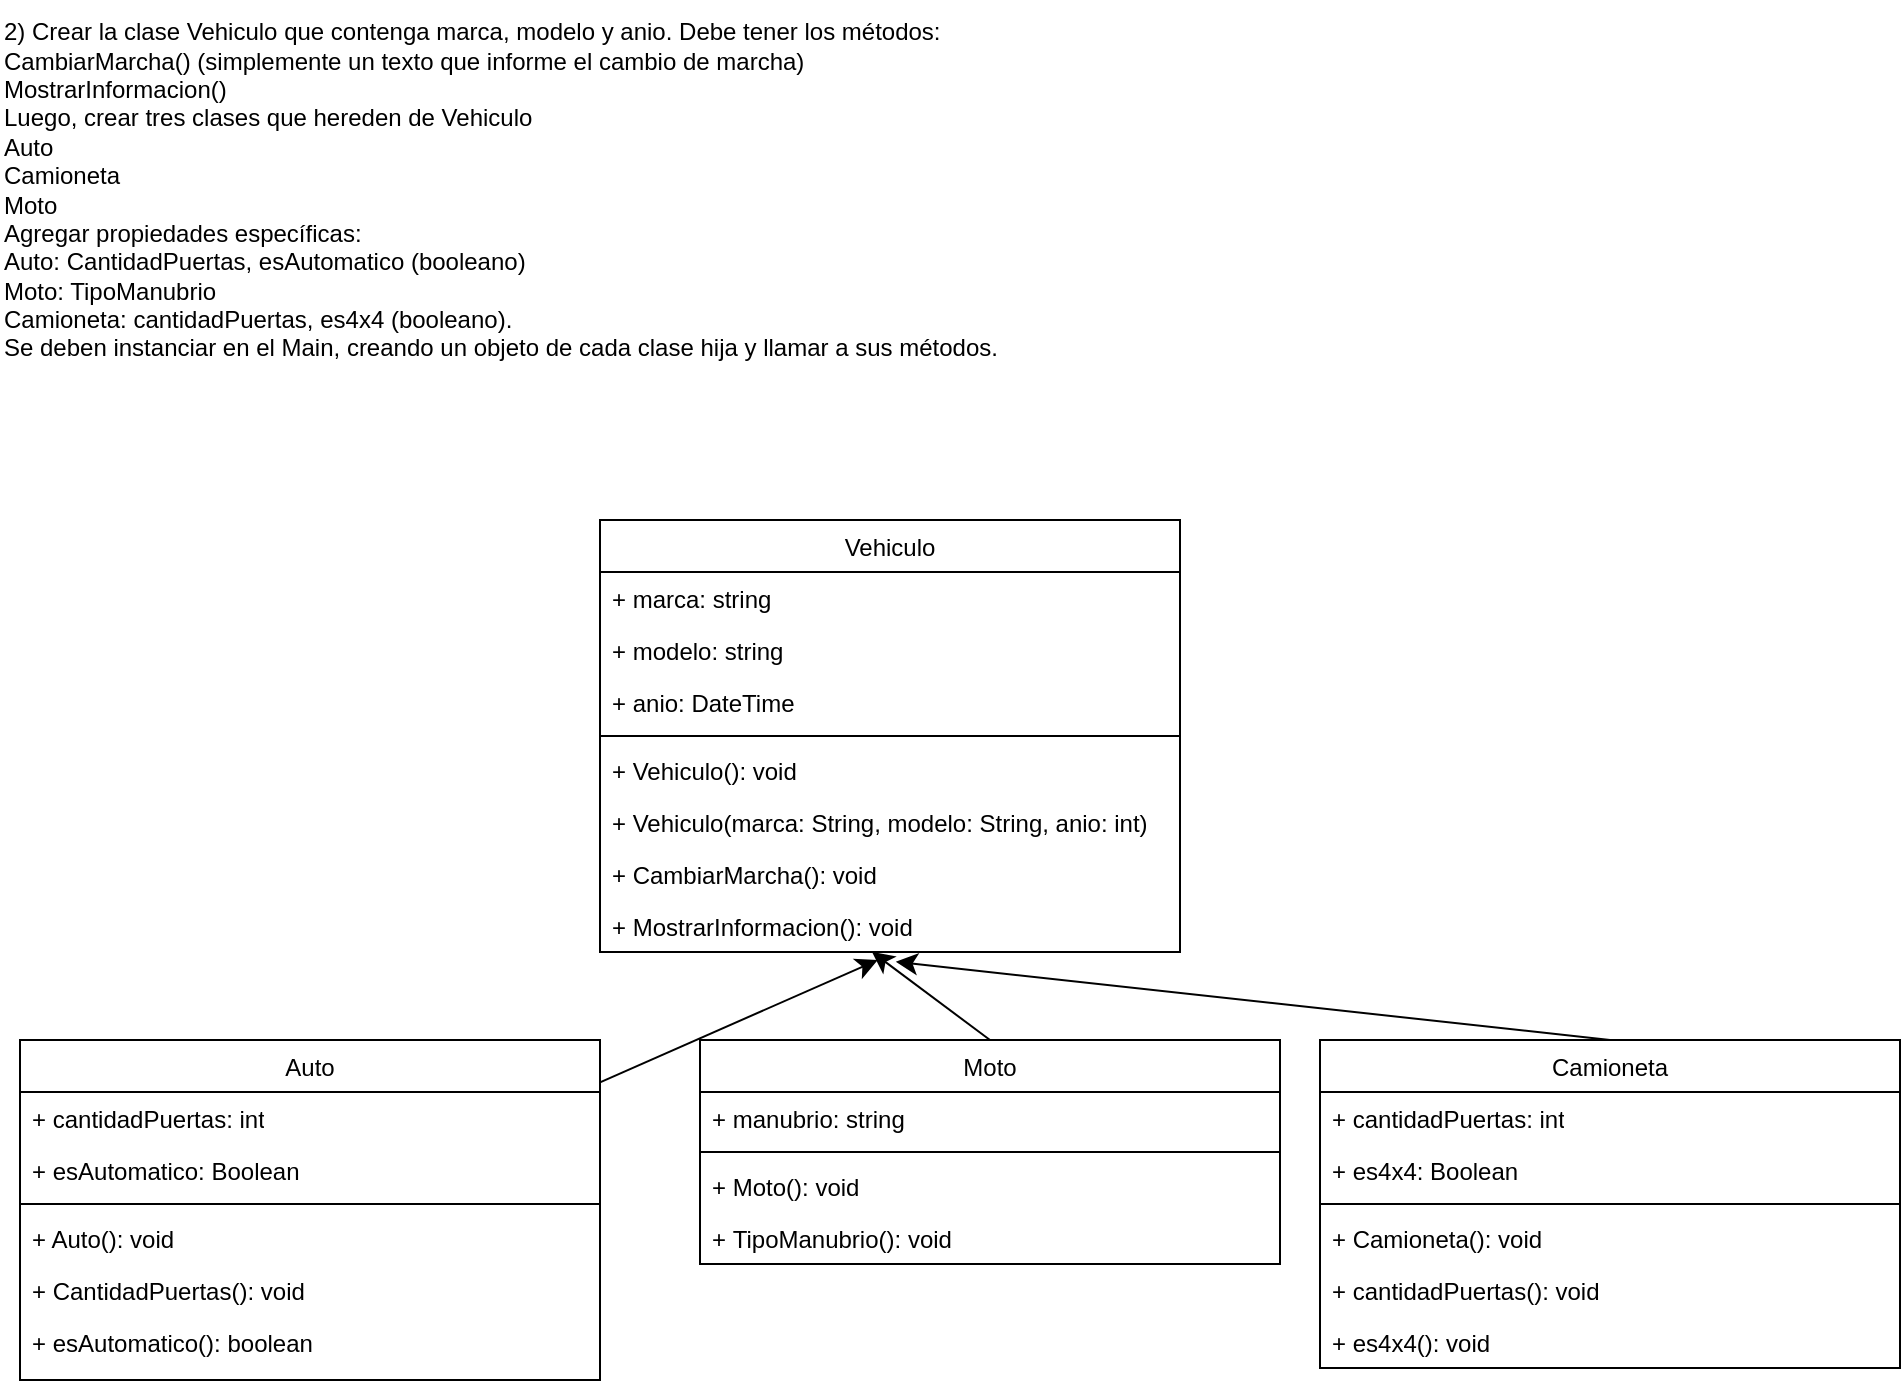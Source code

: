 <mxfile version="28.2.3">
  <diagram name="Página-1" id="AmDmr762F7mt9OA27FJe">
    <mxGraphModel dx="3206" dy="1127" grid="1" gridSize="10" guides="1" tooltips="1" connect="1" arrows="1" fold="1" page="1" pageScale="1" pageWidth="827" pageHeight="1169" math="0" shadow="0">
      <root>
        <mxCell id="0" />
        <mxCell id="1" parent="0" />
        <mxCell id="OqhiQJWQzmeeSXiI8pkJ-2" value="2) Crear la clase Vehiculo que contenga marca, modelo y anio. Debe tener los métodos:&lt;br/&gt;CambiarMarcha() (simplemente un texto que informe el cambio de marcha)&lt;br/&gt;MostrarInformacion()&lt;br/&gt;Luego, crear tres clases que hereden de Vehiculo&lt;br/&gt;Auto&lt;br/&gt;Camioneta&lt;br/&gt;Moto&lt;br/&gt;Agregar propiedades específicas:&lt;br/&gt;Auto: CantidadPuertas, esAutomatico (booleano)&lt;br/&gt;Moto: TipoManubrio&lt;br/&gt;Camioneta: cantidadPuertas, es4x4 (booleano).&lt;br/&gt;Se deben instanciar en el Main, creando un objeto de cada clase hija y llamar a sus métodos. " style="text;html=1;align=left;verticalAlign=middle;resizable=0;points=[];autosize=1;strokeColor=none;fillColor=none;" parent="1" vertex="1">
          <mxGeometry x="-230" y="260" width="520" height="190" as="geometry" />
        </mxCell>
        <mxCell id="OqhiQJWQzmeeSXiI8pkJ-3" value="&lt;span style=&quot;font-weight: 400;&quot;&gt;Vehiculo&lt;/span&gt;" style="swimlane;fontStyle=1;align=center;verticalAlign=top;childLayout=stackLayout;horizontal=1;startSize=26;horizontalStack=0;resizeParent=1;resizeParentMax=0;resizeLast=0;collapsible=1;marginBottom=0;whiteSpace=wrap;html=1;" parent="1" vertex="1">
          <mxGeometry x="70" y="520" width="290" height="216" as="geometry" />
        </mxCell>
        <mxCell id="OqhiQJWQzmeeSXiI8pkJ-4" value="+ marca: string" style="text;strokeColor=none;fillColor=none;align=left;verticalAlign=top;spacingLeft=4;spacingRight=4;overflow=hidden;rotatable=0;points=[[0,0.5],[1,0.5]];portConstraint=eastwest;whiteSpace=wrap;html=1;" parent="OqhiQJWQzmeeSXiI8pkJ-3" vertex="1">
          <mxGeometry y="26" width="290" height="26" as="geometry" />
        </mxCell>
        <mxCell id="OqhiQJWQzmeeSXiI8pkJ-5" value="+&amp;nbsp;&lt;span style=&quot;text-wrap-mode: nowrap;&quot;&gt;modelo&lt;/span&gt;: string" style="text;strokeColor=none;fillColor=none;align=left;verticalAlign=top;spacingLeft=4;spacingRight=4;overflow=hidden;rotatable=0;points=[[0,0.5],[1,0.5]];portConstraint=eastwest;whiteSpace=wrap;html=1;" parent="OqhiQJWQzmeeSXiI8pkJ-3" vertex="1">
          <mxGeometry y="52" width="290" height="26" as="geometry" />
        </mxCell>
        <mxCell id="OqhiQJWQzmeeSXiI8pkJ-6" value="+&amp;nbsp;&lt;span style=&quot;text-wrap-mode: nowrap;&quot;&gt;anio&lt;/span&gt;: DateTime" style="text;strokeColor=none;fillColor=none;align=left;verticalAlign=top;spacingLeft=4;spacingRight=4;overflow=hidden;rotatable=0;points=[[0,0.5],[1,0.5]];portConstraint=eastwest;whiteSpace=wrap;html=1;" parent="OqhiQJWQzmeeSXiI8pkJ-3" vertex="1">
          <mxGeometry y="78" width="290" height="26" as="geometry" />
        </mxCell>
        <mxCell id="OqhiQJWQzmeeSXiI8pkJ-7" value="" style="line;strokeWidth=1;fillColor=none;align=left;verticalAlign=middle;spacingTop=-1;spacingLeft=3;spacingRight=3;rotatable=0;labelPosition=right;points=[];portConstraint=eastwest;strokeColor=inherit;" parent="OqhiQJWQzmeeSXiI8pkJ-3" vertex="1">
          <mxGeometry y="104" width="290" height="8" as="geometry" />
        </mxCell>
        <mxCell id="OqhiQJWQzmeeSXiI8pkJ-8" value="+&amp;nbsp;&lt;span style=&quot;text-wrap-mode: nowrap;&quot;&gt;Vehiculo&lt;/span&gt;(): void" style="text;strokeColor=none;fillColor=none;align=left;verticalAlign=top;spacingLeft=4;spacingRight=4;overflow=hidden;rotatable=0;points=[[0,0.5],[1,0.5]];portConstraint=eastwest;whiteSpace=wrap;html=1;" parent="OqhiQJWQzmeeSXiI8pkJ-3" vertex="1">
          <mxGeometry y="112" width="290" height="26" as="geometry" />
        </mxCell>
        <mxCell id="OqhiQJWQzmeeSXiI8pkJ-9" value="+&amp;nbsp;&lt;span style=&quot;text-wrap-mode: nowrap;&quot;&gt;Vehiculo&lt;/span&gt;(marca: String, modelo: String, anio: int)" style="text;strokeColor=none;fillColor=none;align=left;verticalAlign=top;spacingLeft=4;spacingRight=4;overflow=hidden;rotatable=0;points=[[0,0.5],[1,0.5]];portConstraint=eastwest;whiteSpace=wrap;html=1;" parent="OqhiQJWQzmeeSXiI8pkJ-3" vertex="1">
          <mxGeometry y="138" width="290" height="26" as="geometry" />
        </mxCell>
        <mxCell id="OqhiQJWQzmeeSXiI8pkJ-10" value="+&amp;nbsp;&lt;span style=&quot;text-wrap-mode: nowrap;&quot;&gt;CambiarMarcha&lt;/span&gt;(): void" style="text;strokeColor=none;fillColor=none;align=left;verticalAlign=top;spacingLeft=4;spacingRight=4;overflow=hidden;rotatable=0;points=[[0,0.5],[1,0.5]];portConstraint=eastwest;whiteSpace=wrap;html=1;" parent="OqhiQJWQzmeeSXiI8pkJ-3" vertex="1">
          <mxGeometry y="164" width="290" height="26" as="geometry" />
        </mxCell>
        <mxCell id="OqhiQJWQzmeeSXiI8pkJ-11" value="+&amp;nbsp;&lt;span style=&quot;text-wrap-mode: nowrap;&quot;&gt;MostrarInformacion()&lt;/span&gt;: void" style="text;strokeColor=none;fillColor=none;align=left;verticalAlign=top;spacingLeft=4;spacingRight=4;overflow=hidden;rotatable=0;points=[[0,0.5],[1,0.5]];portConstraint=eastwest;whiteSpace=wrap;html=1;" parent="OqhiQJWQzmeeSXiI8pkJ-3" vertex="1">
          <mxGeometry y="190" width="290" height="26" as="geometry" />
        </mxCell>
        <mxCell id="OqhiQJWQzmeeSXiI8pkJ-74" value="&lt;span style=&quot;font-weight: 400;&quot;&gt;Auto&lt;/span&gt;" style="swimlane;fontStyle=1;align=center;verticalAlign=top;childLayout=stackLayout;horizontal=1;startSize=26;horizontalStack=0;resizeParent=1;resizeParentMax=0;resizeLast=0;collapsible=1;marginBottom=0;whiteSpace=wrap;html=1;" parent="1" vertex="1">
          <mxGeometry x="-220" y="780" width="290" height="170" as="geometry" />
        </mxCell>
        <mxCell id="OqhiQJWQzmeeSXiI8pkJ-75" value="+&amp;nbsp;&lt;span style=&quot;text-wrap-mode: nowrap;&quot;&gt;cantidadPuertas&lt;/span&gt;: int" style="text;strokeColor=none;fillColor=none;align=left;verticalAlign=top;spacingLeft=4;spacingRight=4;overflow=hidden;rotatable=0;points=[[0,0.5],[1,0.5]];portConstraint=eastwest;whiteSpace=wrap;html=1;" parent="OqhiQJWQzmeeSXiI8pkJ-74" vertex="1">
          <mxGeometry y="26" width="290" height="26" as="geometry" />
        </mxCell>
        <mxCell id="OqhiQJWQzmeeSXiI8pkJ-76" value="+&amp;nbsp;&lt;span style=&quot;text-wrap-mode: nowrap;&quot;&gt;esAutomatico&lt;/span&gt;: Boolean" style="text;strokeColor=none;fillColor=none;align=left;verticalAlign=top;spacingLeft=4;spacingRight=4;overflow=hidden;rotatable=0;points=[[0,0.5],[1,0.5]];portConstraint=eastwest;whiteSpace=wrap;html=1;" parent="OqhiQJWQzmeeSXiI8pkJ-74" vertex="1">
          <mxGeometry y="52" width="290" height="26" as="geometry" />
        </mxCell>
        <mxCell id="OqhiQJWQzmeeSXiI8pkJ-77" value="" style="line;strokeWidth=1;fillColor=none;align=left;verticalAlign=middle;spacingTop=-1;spacingLeft=3;spacingRight=3;rotatable=0;labelPosition=right;points=[];portConstraint=eastwest;strokeColor=inherit;" parent="OqhiQJWQzmeeSXiI8pkJ-74" vertex="1">
          <mxGeometry y="78" width="290" height="8" as="geometry" />
        </mxCell>
        <mxCell id="OqhiQJWQzmeeSXiI8pkJ-78" value="+ &lt;span style=&quot;text-wrap-mode: nowrap;&quot;&gt;Auto&lt;/span&gt;(): void" style="text;strokeColor=none;fillColor=none;align=left;verticalAlign=top;spacingLeft=4;spacingRight=4;overflow=hidden;rotatable=0;points=[[0,0.5],[1,0.5]];portConstraint=eastwest;whiteSpace=wrap;html=1;" parent="OqhiQJWQzmeeSXiI8pkJ-74" vertex="1">
          <mxGeometry y="86" width="290" height="26" as="geometry" />
        </mxCell>
        <mxCell id="OqhiQJWQzmeeSXiI8pkJ-79" value="+&amp;nbsp;&lt;span style=&quot;text-wrap-mode: nowrap;&quot;&gt;CantidadPuertas&lt;/span&gt;(): void" style="text;strokeColor=none;fillColor=none;align=left;verticalAlign=top;spacingLeft=4;spacingRight=4;overflow=hidden;rotatable=0;points=[[0,0.5],[1,0.5]];portConstraint=eastwest;whiteSpace=wrap;html=1;" parent="OqhiQJWQzmeeSXiI8pkJ-74" vertex="1">
          <mxGeometry y="112" width="290" height="26" as="geometry" />
        </mxCell>
        <mxCell id="OqhiQJWQzmeeSXiI8pkJ-80" value="+&amp;nbsp;&lt;span style=&quot;text-wrap-mode: nowrap;&quot;&gt;esAutomatico&lt;/span&gt;&lt;span style=&quot;text-wrap-mode: nowrap;&quot;&gt;()&lt;/span&gt;: boolean" style="text;strokeColor=none;fillColor=none;align=left;verticalAlign=top;spacingLeft=4;spacingRight=4;overflow=hidden;rotatable=0;points=[[0,0.5],[1,0.5]];portConstraint=eastwest;whiteSpace=wrap;html=1;" parent="OqhiQJWQzmeeSXiI8pkJ-74" vertex="1">
          <mxGeometry y="138" width="290" height="32" as="geometry" />
        </mxCell>
        <mxCell id="OqhiQJWQzmeeSXiI8pkJ-81" value="&lt;span style=&quot;font-weight: 400;&quot;&gt;Moto&lt;/span&gt;" style="swimlane;fontStyle=1;align=center;verticalAlign=top;childLayout=stackLayout;horizontal=1;startSize=26;horizontalStack=0;resizeParent=1;resizeParentMax=0;resizeLast=0;collapsible=1;marginBottom=0;whiteSpace=wrap;html=1;" parent="1" vertex="1">
          <mxGeometry x="120" y="780" width="290" height="112" as="geometry" />
        </mxCell>
        <mxCell id="OqhiQJWQzmeeSXiI8pkJ-82" value="+ &lt;span style=&quot;text-wrap-mode: nowrap;&quot;&gt;manubrio&lt;/span&gt;: string" style="text;strokeColor=none;fillColor=none;align=left;verticalAlign=top;spacingLeft=4;spacingRight=4;overflow=hidden;rotatable=0;points=[[0,0.5],[1,0.5]];portConstraint=eastwest;whiteSpace=wrap;html=1;" parent="OqhiQJWQzmeeSXiI8pkJ-81" vertex="1">
          <mxGeometry y="26" width="290" height="26" as="geometry" />
        </mxCell>
        <mxCell id="OqhiQJWQzmeeSXiI8pkJ-83" value="" style="line;strokeWidth=1;fillColor=none;align=left;verticalAlign=middle;spacingTop=-1;spacingLeft=3;spacingRight=3;rotatable=0;labelPosition=right;points=[];portConstraint=eastwest;strokeColor=inherit;" parent="OqhiQJWQzmeeSXiI8pkJ-81" vertex="1">
          <mxGeometry y="52" width="290" height="8" as="geometry" />
        </mxCell>
        <mxCell id="OqhiQJWQzmeeSXiI8pkJ-84" value="+ &lt;span style=&quot;text-wrap-mode: nowrap;&quot;&gt;Moto&lt;/span&gt;(): void" style="text;strokeColor=none;fillColor=none;align=left;verticalAlign=top;spacingLeft=4;spacingRight=4;overflow=hidden;rotatable=0;points=[[0,0.5],[1,0.5]];portConstraint=eastwest;whiteSpace=wrap;html=1;" parent="OqhiQJWQzmeeSXiI8pkJ-81" vertex="1">
          <mxGeometry y="60" width="290" height="26" as="geometry" />
        </mxCell>
        <mxCell id="OqhiQJWQzmeeSXiI8pkJ-85" value="+&amp;nbsp;&lt;span style=&quot;text-wrap-mode: nowrap;&quot;&gt;TipoManubrio&lt;/span&gt;(): void" style="text;strokeColor=none;fillColor=none;align=left;verticalAlign=top;spacingLeft=4;spacingRight=4;overflow=hidden;rotatable=0;points=[[0,0.5],[1,0.5]];portConstraint=eastwest;whiteSpace=wrap;html=1;" parent="OqhiQJWQzmeeSXiI8pkJ-81" vertex="1">
          <mxGeometry y="86" width="290" height="26" as="geometry" />
        </mxCell>
        <mxCell id="OqhiQJWQzmeeSXiI8pkJ-86" style="edgeStyle=none;curved=1;rounded=0;orthogonalLoop=1;jettySize=auto;html=1;exitX=0.5;exitY=0;exitDx=0;exitDy=0;fontSize=12;startSize=8;endSize=8;entryX=0.51;entryY=1.188;entryDx=0;entryDy=0;entryPerimeter=0;" parent="1" source="OqhiQJWQzmeeSXiI8pkJ-87" target="OqhiQJWQzmeeSXiI8pkJ-11" edge="1">
          <mxGeometry relative="1" as="geometry">
            <mxPoint x="210" y="740" as="targetPoint" />
          </mxGeometry>
        </mxCell>
        <mxCell id="OqhiQJWQzmeeSXiI8pkJ-87" value="&lt;span style=&quot;font-weight: 400;&quot;&gt;Camioneta&lt;/span&gt;" style="swimlane;fontStyle=1;align=center;verticalAlign=top;childLayout=stackLayout;horizontal=1;startSize=26;horizontalStack=0;resizeParent=1;resizeParentMax=0;resizeLast=0;collapsible=1;marginBottom=0;whiteSpace=wrap;html=1;" parent="1" vertex="1">
          <mxGeometry x="430" y="780" width="290" height="164" as="geometry" />
        </mxCell>
        <mxCell id="OqhiQJWQzmeeSXiI8pkJ-88" value="+ &lt;span style=&quot;text-wrap-mode: nowrap;&quot;&gt;cantidadPuertas&lt;/span&gt;: int" style="text;strokeColor=none;fillColor=none;align=left;verticalAlign=top;spacingLeft=4;spacingRight=4;overflow=hidden;rotatable=0;points=[[0,0.5],[1,0.5]];portConstraint=eastwest;whiteSpace=wrap;html=1;" parent="OqhiQJWQzmeeSXiI8pkJ-87" vertex="1">
          <mxGeometry y="26" width="290" height="26" as="geometry" />
        </mxCell>
        <mxCell id="OqhiQJWQzmeeSXiI8pkJ-89" value="+ &lt;span style=&quot;text-wrap-mode: nowrap;&quot;&gt;es4x4&lt;/span&gt;: Boolean" style="text;strokeColor=none;fillColor=none;align=left;verticalAlign=top;spacingLeft=4;spacingRight=4;overflow=hidden;rotatable=0;points=[[0,0.5],[1,0.5]];portConstraint=eastwest;whiteSpace=wrap;html=1;" parent="OqhiQJWQzmeeSXiI8pkJ-87" vertex="1">
          <mxGeometry y="52" width="290" height="26" as="geometry" />
        </mxCell>
        <mxCell id="OqhiQJWQzmeeSXiI8pkJ-90" value="" style="line;strokeWidth=1;fillColor=none;align=left;verticalAlign=middle;spacingTop=-1;spacingLeft=3;spacingRight=3;rotatable=0;labelPosition=right;points=[];portConstraint=eastwest;strokeColor=inherit;" parent="OqhiQJWQzmeeSXiI8pkJ-87" vertex="1">
          <mxGeometry y="78" width="290" height="8" as="geometry" />
        </mxCell>
        <mxCell id="OqhiQJWQzmeeSXiI8pkJ-91" value="+&amp;nbsp;&lt;span style=&quot;text-align: center;&quot;&gt;Camioneta&lt;/span&gt;(): void" style="text;strokeColor=none;fillColor=none;align=left;verticalAlign=top;spacingLeft=4;spacingRight=4;overflow=hidden;rotatable=0;points=[[0,0.5],[1,0.5]];portConstraint=eastwest;whiteSpace=wrap;html=1;" parent="OqhiQJWQzmeeSXiI8pkJ-87" vertex="1">
          <mxGeometry y="86" width="290" height="26" as="geometry" />
        </mxCell>
        <mxCell id="OqhiQJWQzmeeSXiI8pkJ-92" value="+&amp;nbsp;&lt;span style=&quot;text-wrap-mode: nowrap;&quot;&gt;cantidadPuertas&lt;/span&gt;(): void" style="text;strokeColor=none;fillColor=none;align=left;verticalAlign=top;spacingLeft=4;spacingRight=4;overflow=hidden;rotatable=0;points=[[0,0.5],[1,0.5]];portConstraint=eastwest;whiteSpace=wrap;html=1;" parent="OqhiQJWQzmeeSXiI8pkJ-87" vertex="1">
          <mxGeometry y="112" width="290" height="26" as="geometry" />
        </mxCell>
        <mxCell id="OqhiQJWQzmeeSXiI8pkJ-93" value="+&amp;nbsp;&lt;span style=&quot;text-wrap-mode: nowrap;&quot;&gt;es4x4&lt;/span&gt;(): void" style="text;strokeColor=none;fillColor=none;align=left;verticalAlign=top;spacingLeft=4;spacingRight=4;overflow=hidden;rotatable=0;points=[[0,0.5],[1,0.5]];portConstraint=eastwest;whiteSpace=wrap;html=1;" parent="OqhiQJWQzmeeSXiI8pkJ-87" vertex="1">
          <mxGeometry y="138" width="290" height="26" as="geometry" />
        </mxCell>
        <mxCell id="OqhiQJWQzmeeSXiI8pkJ-94" style="edgeStyle=none;curved=1;rounded=0;orthogonalLoop=1;jettySize=auto;html=1;entryX=0.479;entryY=1.154;entryDx=0;entryDy=0;entryPerimeter=0;fontSize=12;startSize=8;endSize=8;" parent="1" source="OqhiQJWQzmeeSXiI8pkJ-74" target="OqhiQJWQzmeeSXiI8pkJ-11" edge="1">
          <mxGeometry relative="1" as="geometry" />
        </mxCell>
        <mxCell id="OqhiQJWQzmeeSXiI8pkJ-95" style="edgeStyle=none;curved=1;rounded=0;orthogonalLoop=1;jettySize=auto;html=1;exitX=0.5;exitY=0;exitDx=0;exitDy=0;entryX=0.469;entryY=1;entryDx=0;entryDy=0;entryPerimeter=0;fontSize=12;startSize=8;endSize=8;" parent="1" source="OqhiQJWQzmeeSXiI8pkJ-81" target="OqhiQJWQzmeeSXiI8pkJ-11" edge="1">
          <mxGeometry relative="1" as="geometry" />
        </mxCell>
      </root>
    </mxGraphModel>
  </diagram>
</mxfile>
